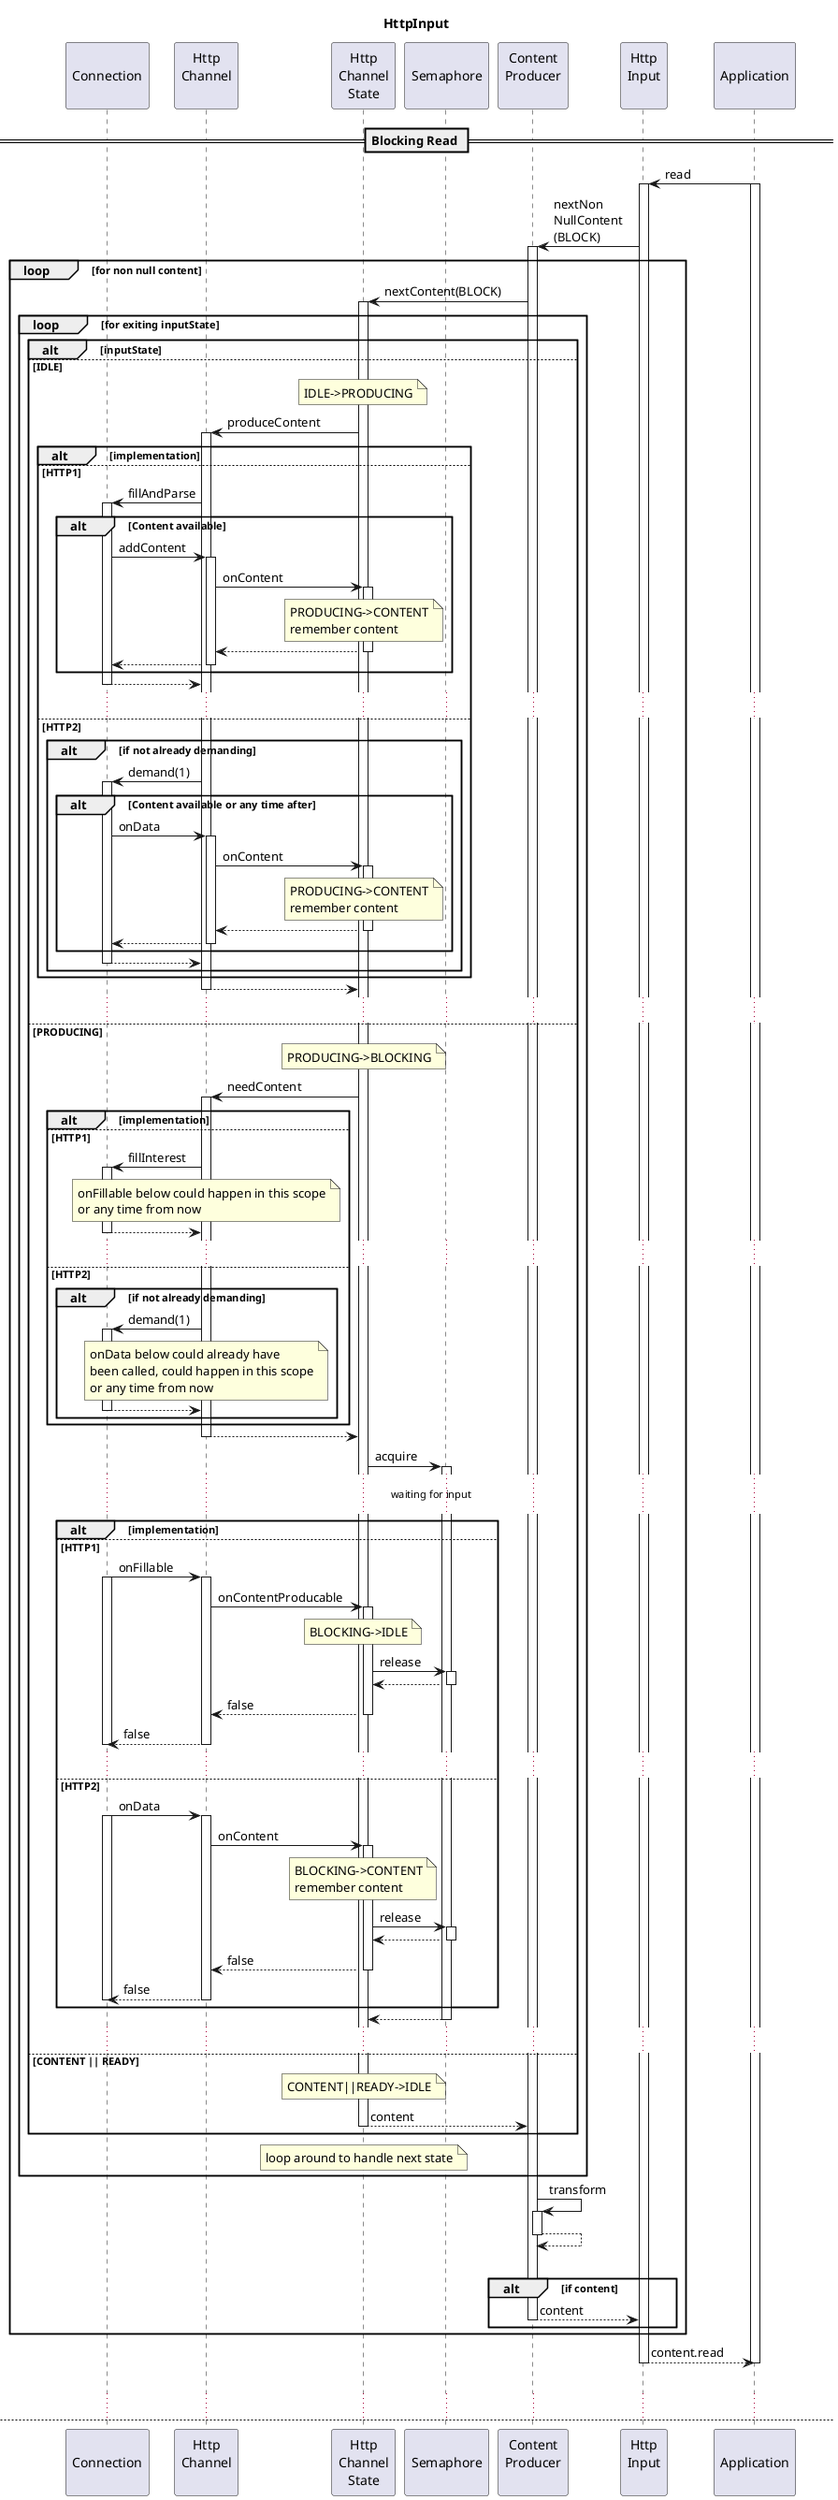 @startuml
title "HttpInput"

participant Connection as "\nConnection\n"
participant HttpChannel as "Http\nChannel\n"
participant HttpChannelState as "Http\nChannel\nState"
participant Semaphore as "\nSemaphore\n"
participant ContentProducer as "Content\nProducer\n"
participant HttpInput as "Http\nInput\n"
participant Application as "\nApplication\n"

autoactivate on

== Blocking Read ==

Application->HttpInput: read
activate Application
HttpInput->ContentProducer: nextNon\nNullContent\n(BLOCK)
    loop for non null content
        ContentProducer->HttpChannelState: nextContent(BLOCK)
            loop for exiting inputState
                alt inputState
                else IDLE
                    note over HttpChannelState
                    IDLE->PRODUCING
                    end note
                    HttpChannelState->HttpChannel: produceContent
                        alt implementation
                        else HTTP1
                            HttpChannel->Connection: fillAndParse
                                alt Content available
                                    Connection->HttpChannel: addContent
                                        HttpChannel->HttpChannelState: onContent
                                            note over HttpChannelState
                                            PRODUCING->CONTENT
                                            remember content
                                            end note
                                        return
                                    return
                                end
                            return
                            ...
                        else HTTP2
                            alt if not already demanding
                                HttpChannel->Connection: demand(1)
                                    alt Content available or any time after
                                        Connection->HttpChannel: onData
                                            HttpChannel->HttpChannelState: onContent
                                                note over HttpChannelState
                                                PRODUCING->CONTENT
                                                remember content
                                                end note
                                            return
                                        return
                                    end
                                return
                            end
                        end
                    return
                    ...
                else PRODUCING
                    note over HttpChannelState
                    PRODUCING->BLOCKING
                    end note

                    HttpChannelState->HttpChannel: needContent
                        alt implementation
                        else HTTP1
                            HttpChannel->Connection: fillInterest
                                note over HttpChannel
                                    onFillable below could happen in this scope
                                    or any time from now
                                end note
                            return
                            ...
                        else HTTP2
                            alt if not already demanding
                                HttpChannel->Connection: demand(1)
                                    note over HttpChannel
                                        onData below could already have
                                        been called, could happen in this scope
                                        or any time from now
                                    end note
                                return
                            end
                        end
                    return

                    HttpChannelState->Semaphore: acquire
                        ... waiting for input ...
                        alt implementation
                        else HTTP1
                            Connection->HttpChannel: onFillable
                            activate Connection
                                HttpChannel->HttpChannelState: onContentProducable
                                    note over HttpChannelState
                                    BLOCKING->IDLE
                                    end note
                                    HttpChannelState->Semaphore:release
                                    return
                                return false
                            return false
                            deactivate Connection
                            ...
                        else HTTP2
                            Connection->HttpChannel: onData
                            activate Connection
                                HttpChannel->HttpChannelState: onContent
                                        note over HttpChannelState
                                        BLOCKING->CONTENT
                                        remember content
                                        end note
                                        HttpChannelState->Semaphore:release
                                        return
                                    return false
                            return false
                            deactivate Connection
                        end
                    return
                ...
                else CONTENT || READY
                        note over HttpChannelState
                        CONTENT||READY->IDLE
                        end note
                    return content
                end
                note over HttpChannelState
                loop around to handle next state
                end note
            end
            ContentProducer->ContentProducer: transform
            return
            |||
        alt if content
            return content
        end
    end
return content.read
deactivate Application
|||
...

newpage
== Available ==

Application->HttpInput: available
activate Application
HttpInput->ContentProducer: nextNon\nNullContent\n(POLL)
    loop for non null content
        ContentProducer->HttpChannelState: nextContent(POLL)
            loop until exiting inputState
                alt inputState
                else UNREADY
                    autoactivate off
                    HttpChannelState-->ContentProducer: null
                    autoactivate on
                    ...
                else CONTENT||READY
                    note over HttpChannelState
                    CONTENT||READY->IDLE
                    end note
                    autoactivate off
                    HttpChannelState->ContentProducer: content
                    autoactivate on
                    ...
                else IDLE
                    note over HttpChannelState
                    IDLE->PRODUCING
                    end note
                    HttpChannelState->HttpChannel: produceContent
                        note over HttpChannel
                            as produce content above
                        end note
                    return
                    ...
                else PRODUCING
                    note over HttpChannelState
                    PRODUCING->IDLE
                    end note
                    autoactivate off
                    HttpChannelState->ContentProducer: null
                    deactivate HttpChannelState
                    autoactivate on
                    ...
                end

            note over HttpChannelState
            loop around to handle next state
            end note
        end
        ContentProducer->ContentProducer: transform
        return
        |||
        alt if content==null\n||content.size!=0
            return content
        end
    end
return content==null\n?0\n:content.size
deactivate Application

|||
...

newpage

== Async Read ==


[->HttpChannel: handle
    loop
        HttpChannel->HttpChannelState: nextAction
        alt inputState
        else PRODUCABLE
            note over HttpChannelState
                PRODUCABLE->IDLE
            end note
            autoactivate off
            HttpChannelState-->HttpChannel: ASYNC_READ
            autoactivate on
            ...
        else READY
            return ASYNC_READ
        end
        alt action
        else ASYNC_READ
            HttpChannel->HttpInput:isReady
                note over HttpInput
                    see below
                end note
            return
            alt isReady
            else true
                HttpChannel->Application:onDataAvailable
                    note left of Application
                    calls to isReady and read
                    may be made in this scope or by
                    other threads at any time.
                    see below.
                    end note
                return
            end
        end
    end
return
|||

Application->HttpInput: isReady
activate Application
HttpInput->ContentProducer: nextNon\nNullContent\n(ASYNC)
    loop for non null content
        ContentProducer->HttpChannelState: nextContent(ASYNC)
            loop for exiting inputState
                alt inputState
                else UNREADY
                    autoactivate off
                    HttpChannelState-->ContentProducer: null
                    autoactivate on
                    ...
                else IDLE
                    note over HttpChannelState
                    IDLE->PRODUCING
                    end note
                    HttpChannelState->HttpChannel: produceContent
                        note over HttpChannel
                            as produceContent above
                        end note
                    return
                    ...
                else PRODUCING
                    note over HttpChannelState
                    PRODUCING->UNREADY
                    end note

                    HttpChannelState->HttpChannel: needContent
                        note over HttpChannel
                            as needContent above
                        end note
                    return
                    ...
                else CONTENT||READY
                    note over HttpChannelState
                    CONTENT||READY->IDLE
                    end note
                    autoactivate off
                    HttpChannelState->ContentProducer: content
                    deactivate HttpChannelState
                    autoactivate on
                    ...
                end
                note over HttpChannelState
                loop around to handle next state
                end note

             end
            ContentProducer->ContentProducer: translate
            return
        alt
        else content == null \n|| content.size()>0
            autoactivate off
            ContentProducer-->HttpInput: content
            deactivate ContentProducer
            autoactivate on
        end
    end
return content==null\n?false\n:true
deactivate Application

alt if content arrives
    note right of Connection
        this may happen during isReady above or after.
        State will probably be UNREADY, but may also
        be IDLE or even PRODUCING in some circumstances
        Those other states will be handled as per
        examples above.
        The full state handling is shown below, even for
        blocking cases
    end note
    alt implementation
    else HTTP1
        Connection->HttpChannel: onFillable
        activate Connection
            HttpChannel->HttpChannelState: onContentProducable
                alt inputState
                else BLOCKING
                    note over HttpChannelState
                    BLOCKING->IDLE
                    woken=false
                    end note
                    HttpChannelState->Semaphore:release
                    return
                    ...
                else UNREADY
                    note over HttpChannelState
                    UNREADY->PRODUCABLE
                    woken=WAITING
                    end note
                    ...
                else default
                    note over HttpChannelState
                    IllegalStateException
                    end note
                end
            return woken
        return woken
        deactivate Connection
        ...
    else HTTP2
        Connection->HttpChannel: onData
        activate Connection
            HttpChannel->HttpChannelState: onContent
                alt inputState
                else BLOCKING
                    note over HttpChannelState
                    BLOCKING->CONTENT
                    remember content
                    woken=false
                    end note
                    HttpChannelState->Semaphore:release
                    return
                    ...
                else UNREADY
                    note over HttpChannelState
                    UNREADY->READY
                    remember content
                    woken=WAITING
                    end note
                    ...
                else CONTENT||READY
                    note over HttpChannelState
                    IllegalStateException
                    end note
                else default
                    note over HttpChannelState
                    ->CONTENT
                    remember content
                    woken=false
                    end note
                end
            return woken
        return woken
        deactivate Connection
    end
end


Application->HttpInput: read
activate Application
    HttpInput->ContentProducer: read
        return content==null\n?ISE\n:content.read
    return
deactivate Application

|||

@enduml
